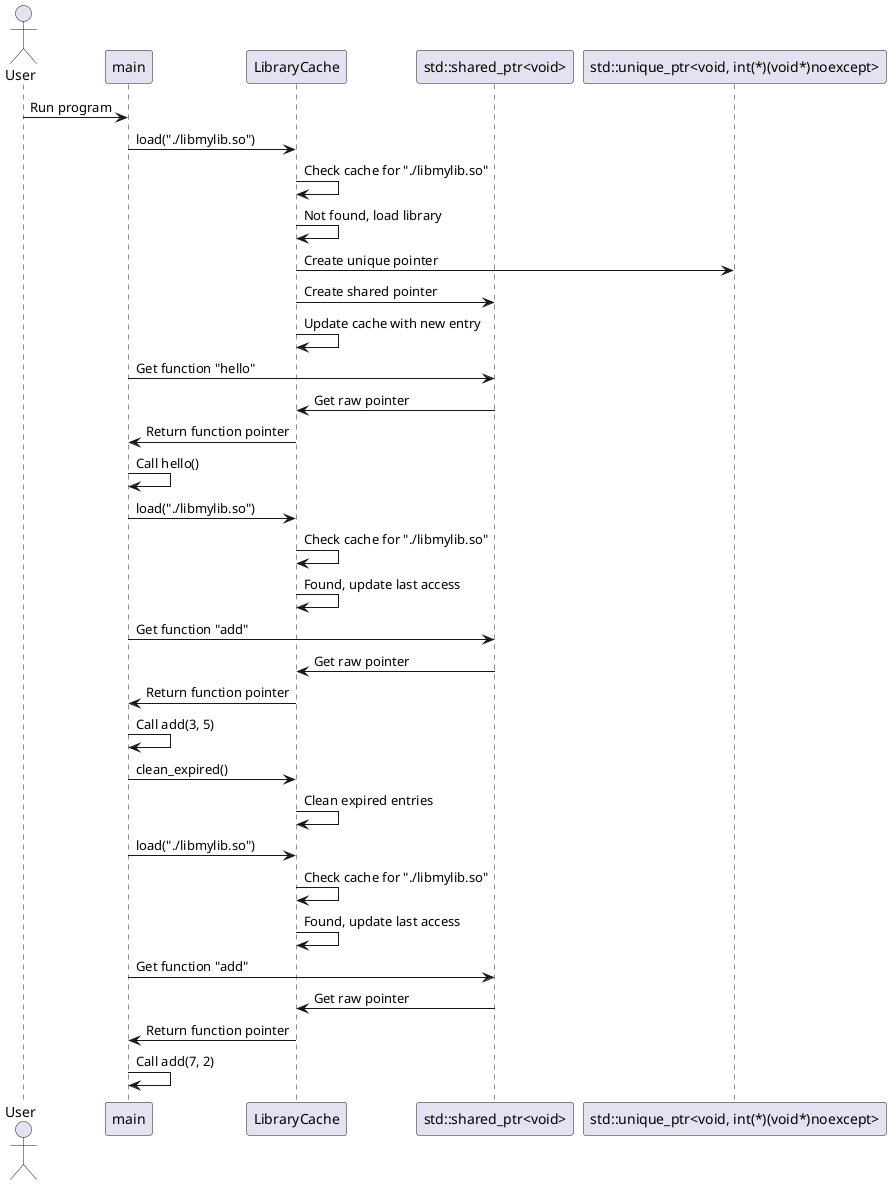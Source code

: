 @startuml
actor User
participant main
participant LibraryCache as Cache
participant "std::shared_ptr<void>" as SharedPtr
participant "std::unique_ptr<void, int(*)(void*)noexcept>" as UniquePtr

User -> main: Run program
main -> Cache: load("./libmylib.so")
Cache -> Cache: Check cache for "./libmylib.so"
Cache -> Cache: Not found, load library
Cache -> UniquePtr: Create unique pointer
Cache -> SharedPtr: Create shared pointer
Cache -> Cache: Update cache with new entry
main -> SharedPtr: Get function "hello"
SharedPtr -> Cache: Get raw pointer
Cache -> main: Return function pointer
main -> main: Call hello()
main -> Cache: load("./libmylib.so")
Cache -> Cache: Check cache for "./libmylib.so"
Cache -> Cache: Found, update last access
main -> SharedPtr: Get function "add"
SharedPtr -> Cache: Get raw pointer
Cache -> main: Return function pointer
main -> main: Call add(3, 5)
main -> Cache: clean_expired()
Cache -> Cache: Clean expired entries
main -> Cache: load("./libmylib.so")
Cache -> Cache: Check cache for "./libmylib.so"
Cache -> Cache: Found, update last access
main -> SharedPtr: Get function "add"
SharedPtr -> Cache: Get raw pointer
Cache -> main: Return function pointer
main -> main: Call add(7, 2)
@enduml